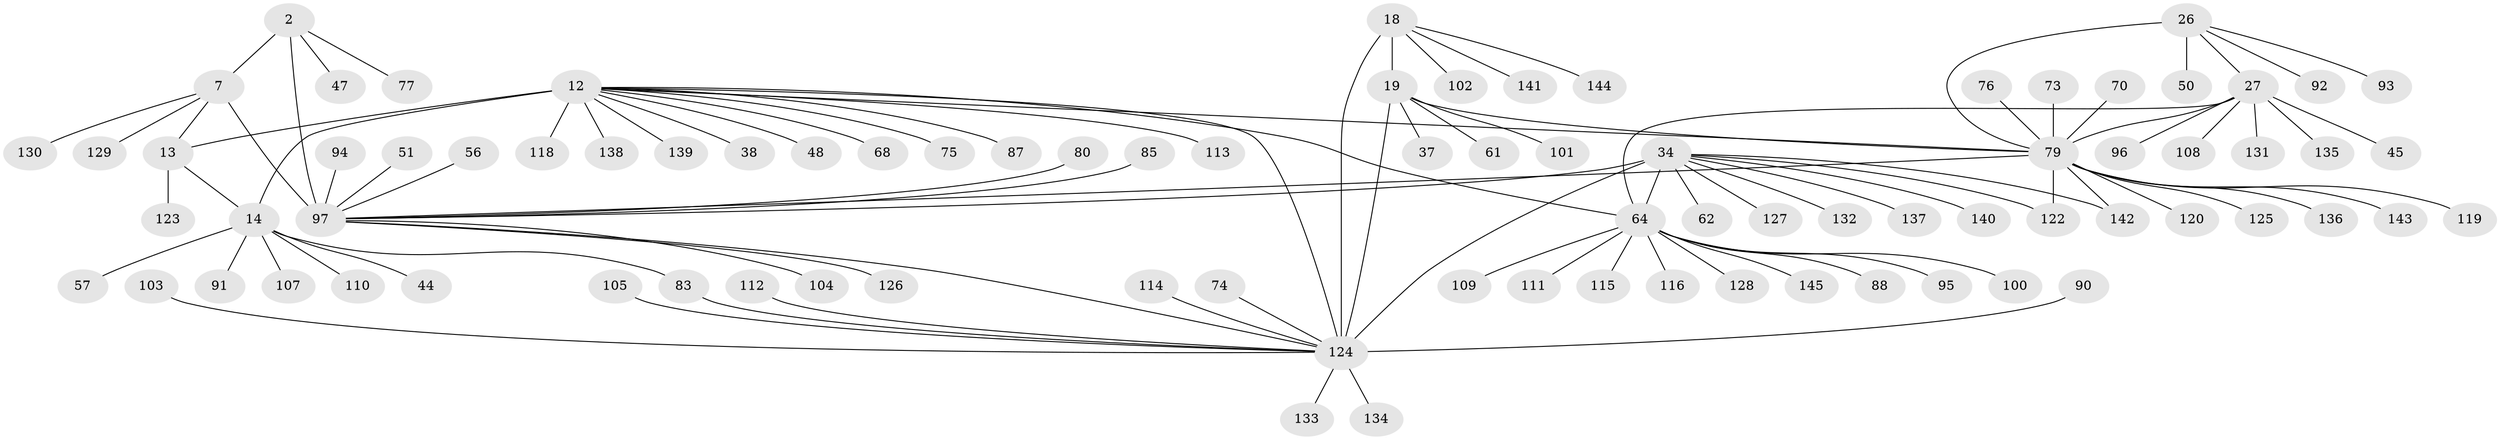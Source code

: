 // original degree distribution, {7: 0.04827586206896552, 8: 0.04827586206896552, 10: 0.04827586206896552, 9: 0.04827586206896552, 11: 0.027586206896551724, 13: 0.013793103448275862, 12: 0.006896551724137931, 2: 0.09655172413793103, 1: 0.6068965517241379, 3: 0.04827586206896552, 5: 0.006896551724137931}
// Generated by graph-tools (version 1.1) at 2025/58/03/04/25 21:58:11]
// undirected, 87 vertices, 99 edges
graph export_dot {
graph [start="1"]
  node [color=gray90,style=filled];
  2 [super="+1"];
  7 [super="+3"];
  12 [super="+9"];
  13 [super="+11"];
  14 [super="+10"];
  18 [super="+15"];
  19 [super="+16"];
  26 [super="+24"];
  27 [super="+25"];
  34 [super="+31+33"];
  37;
  38;
  44;
  45;
  47;
  48;
  50;
  51;
  56;
  57;
  61;
  62;
  64 [super="+35"];
  68;
  70;
  73;
  74;
  75;
  76;
  77;
  79 [super="+28+52+49+54+60"];
  80;
  83;
  85;
  87;
  88;
  90;
  91 [super="+41"];
  92;
  93;
  94 [super="+63"];
  95;
  96 [super="+58+84"];
  97 [super="+6"];
  100 [super="+36"];
  101 [super="+81"];
  102;
  103;
  104 [super="+42"];
  105 [super="+71"];
  107;
  108;
  109;
  110;
  111;
  112;
  113;
  114;
  115;
  116;
  118;
  119;
  120;
  122 [super="+98"];
  123;
  124 [super="+21+43+66+72"];
  125 [super="+69+86"];
  126;
  127 [super="+65+78+89+117"];
  128 [super="+82"];
  129;
  130;
  131 [super="+121"];
  132;
  133;
  134;
  135;
  136;
  137;
  138;
  139;
  140 [super="+40+106"];
  141;
  142;
  143;
  144;
  145;
  2 -- 7 [weight=4];
  2 -- 47;
  2 -- 77;
  2 -- 97 [weight=6];
  7 -- 13;
  7 -- 129;
  7 -- 130;
  7 -- 97 [weight=6];
  12 -- 13 [weight=6];
  12 -- 14 [weight=6];
  12 -- 68;
  12 -- 113;
  12 -- 118;
  12 -- 38;
  12 -- 138;
  12 -- 75;
  12 -- 139;
  12 -- 48;
  12 -- 87;
  12 -- 124 [weight=2];
  12 -- 79 [weight=2];
  12 -- 64;
  13 -- 14 [weight=4];
  13 -- 123;
  14 -- 44;
  14 -- 83;
  14 -- 107;
  14 -- 110;
  14 -- 57;
  14 -- 91;
  18 -- 19 [weight=4];
  18 -- 102;
  18 -- 141;
  18 -- 144;
  18 -- 124 [weight=6];
  19 -- 79 [weight=2];
  19 -- 37;
  19 -- 61;
  19 -- 101;
  19 -- 124 [weight=6];
  26 -- 27 [weight=4];
  26 -- 50;
  26 -- 92;
  26 -- 93;
  26 -- 79 [weight=6];
  27 -- 108;
  27 -- 135;
  27 -- 45;
  27 -- 96;
  27 -- 131;
  27 -- 79 [weight=6];
  27 -- 64;
  34 -- 62;
  34 -- 132;
  34 -- 137;
  34 -- 142;
  34 -- 140;
  34 -- 64 [weight=12];
  34 -- 122;
  34 -- 124;
  34 -- 127;
  34 -- 97;
  51 -- 97;
  56 -- 97;
  64 -- 128;
  64 -- 100;
  64 -- 109;
  64 -- 111;
  64 -- 145;
  64 -- 115;
  64 -- 116;
  64 -- 88;
  64 -- 95;
  70 -- 79;
  73 -- 79;
  74 -- 124;
  76 -- 79;
  79 -- 136;
  79 -- 142;
  79 -- 143;
  79 -- 119;
  79 -- 120;
  79 -- 122;
  79 -- 125;
  79 -- 97;
  80 -- 97;
  83 -- 124;
  85 -- 97;
  90 -- 124;
  94 -- 97;
  97 -- 104;
  97 -- 126;
  97 -- 124;
  103 -- 124;
  105 -- 124;
  112 -- 124;
  114 -- 124;
  124 -- 133;
  124 -- 134;
}
